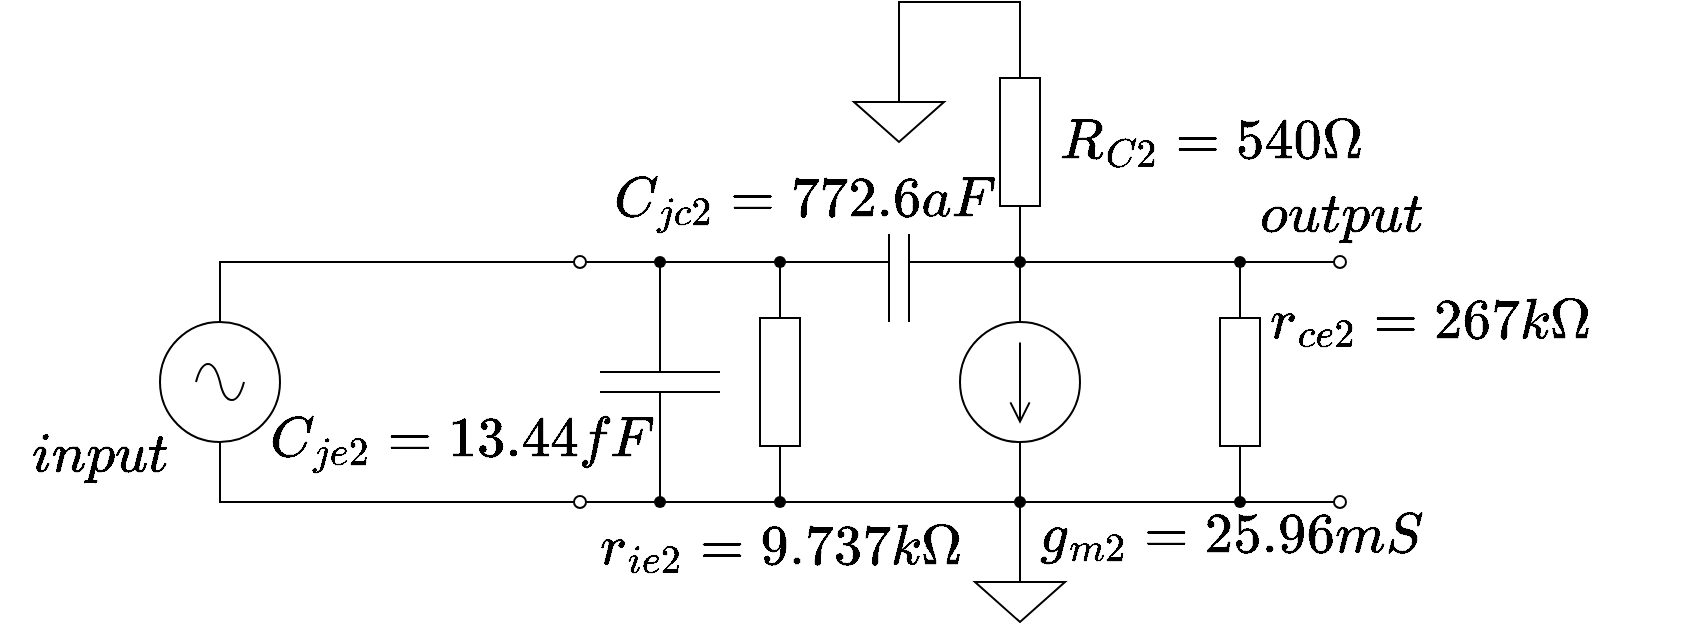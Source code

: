 <mxfile version="20.7.4" type="device"><diagram name="ページ1" id="dezoXVYrRuBBZe5tW2oC"><mxGraphModel dx="472" dy="827" grid="1" gridSize="10" guides="1" tooltips="1" connect="1" arrows="1" fold="1" page="1" pageScale="1" pageWidth="1169" pageHeight="827" math="1" shadow="0"><root><mxCell id="0"/><mxCell id="1" parent="0"/><mxCell id="YcaEQ2tRxI7V3H4xQByp-150" value="&lt;span style=&quot;font-size: 24px;&quot;&gt;`g_{m2}=25.96 mS`&lt;/span&gt;" style="text;html=1;align=center;verticalAlign=middle;resizable=0;points=[];autosize=1;strokeColor=none;fillColor=none;fontSize=11;fontFamily=Helvetica;fontColor=default;labelBackgroundColor=default;" parent="1" vertex="1"><mxGeometry x="730" y="317" width="230" height="40" as="geometry"/></mxCell><mxCell id="YcaEQ2tRxI7V3H4xQByp-148" style="edgeStyle=orthogonalEdgeStyle;rounded=0;orthogonalLoop=1;jettySize=auto;html=1;exitX=0.5;exitY=0;exitDx=0;exitDy=0;entryX=0;entryY=0.5;entryDx=0;entryDy=0;strokeColor=default;align=center;verticalAlign=middle;fontFamily=Helvetica;fontSize=11;fontColor=default;labelBackgroundColor=default;endArrow=none;endFill=0;exitPerimeter=0;" parent="1" source="jnMlaa6AlXuDZ1RHtGpN-1" target="YcaEQ2tRxI7V3H4xQByp-89" edge="1"><mxGeometry relative="1" as="geometry"><mxPoint x="483" y="200" as="sourcePoint"/></mxGeometry></mxCell><mxCell id="YcaEQ2tRxI7V3H4xQByp-84" style="edgeStyle=orthogonalEdgeStyle;rounded=0;orthogonalLoop=1;jettySize=auto;html=1;exitX=0;exitY=0.5;exitDx=0;exitDy=0;exitPerimeter=0;entryX=1;entryY=0.5;entryDx=0;entryDy=0;strokeColor=default;align=center;verticalAlign=middle;fontFamily=Helvetica;fontSize=11;fontColor=default;labelBackgroundColor=default;endArrow=none;endFill=0;" parent="1" target="YcaEQ2tRxI7V3H4xQByp-105" edge="1"><mxGeometry relative="1" as="geometry"><mxPoint x="890" y="200" as="sourcePoint"/></mxGeometry></mxCell><mxCell id="YcaEQ2tRxI7V3H4xQByp-85" value="" style="pointerEvents=1;verticalLabelPosition=bottom;shadow=0;dashed=0;align=center;html=1;verticalAlign=top;shape=mxgraph.electrical.signal_sources.source;aspect=fixed;points=[[0.5,0,0],[1,0.5,0],[0.5,1,0],[0,0.5,0]];elSignalType=dc1;direction=south;" parent="1" vertex="1"><mxGeometry x="710" y="230" width="60" height="60" as="geometry"/></mxCell><mxCell id="YcaEQ2tRxI7V3H4xQByp-86" value="" style="pointerEvents=1;verticalLabelPosition=bottom;shadow=0;dashed=0;align=center;html=1;verticalAlign=top;shape=mxgraph.electrical.resistors.resistor_1;direction=south;" parent="1" vertex="1"><mxGeometry x="840" y="210" width="20" height="100" as="geometry"/></mxCell><mxCell id="YcaEQ2tRxI7V3H4xQByp-87" value="" style="pointerEvents=1;verticalLabelPosition=bottom;shadow=0;dashed=0;align=center;html=1;verticalAlign=top;shape=mxgraph.electrical.resistors.resistor_1;direction=south;" parent="1" vertex="1"><mxGeometry x="610" y="210" width="20" height="100" as="geometry"/></mxCell><mxCell id="YcaEQ2tRxI7V3H4xQByp-88" value="" style="pointerEvents=1;verticalLabelPosition=bottom;shadow=0;dashed=0;align=center;html=1;verticalAlign=top;shape=mxgraph.electrical.capacitors.capacitor_1;fontFamily=Helvetica;fontSize=11;fontColor=default;" parent="1" vertex="1"><mxGeometry x="629.5" y="170" width="100" height="60" as="geometry"/></mxCell><mxCell id="YcaEQ2tRxI7V3H4xQByp-89" value="" style="verticalLabelPosition=bottom;shadow=0;dashed=0;align=center;html=1;verticalAlign=top;strokeWidth=1;shape=ellipse;perimeter=ellipsePerimeter;fontFamily=Helvetica;fontSize=11;fontColor=default;aspect=fixed;" parent="1" vertex="1"><mxGeometry x="517" y="197.0" width="6" height="6" as="geometry"/></mxCell><mxCell id="YcaEQ2tRxI7V3H4xQByp-90" value="" style="verticalLabelPosition=bottom;shadow=0;dashed=0;align=center;html=1;verticalAlign=top;strokeWidth=1;shape=ellipse;perimeter=ellipsePerimeter;fontFamily=Helvetica;fontSize=11;fontColor=default;aspect=fixed;" parent="1" vertex="1"><mxGeometry x="517" y="317.0" width="6" height="6" as="geometry"/></mxCell><mxCell id="YcaEQ2tRxI7V3H4xQByp-91" value="" style="shape=waypoint;sketch=0;fillStyle=solid;size=6;pointerEvents=1;points=[];fillColor=none;resizable=0;rotatable=0;perimeter=centerPerimeter;snapToPoint=1;fontFamily=Helvetica;fontSize=11;fontColor=default;" parent="1" vertex="1"><mxGeometry x="610" y="190" width="20" height="20" as="geometry"/></mxCell><mxCell id="YcaEQ2tRxI7V3H4xQByp-92" style="edgeStyle=orthogonalEdgeStyle;rounded=0;orthogonalLoop=1;jettySize=auto;html=1;exitX=0;exitY=0.5;exitDx=0;exitDy=0;exitPerimeter=0;entryX=1;entryY=0.9;entryDx=0;entryDy=0;entryPerimeter=0;strokeColor=default;align=center;verticalAlign=middle;fontFamily=Helvetica;fontSize=11;fontColor=default;labelBackgroundColor=default;endArrow=none;endFill=0;" parent="1" source="YcaEQ2tRxI7V3H4xQByp-87" target="YcaEQ2tRxI7V3H4xQByp-91" edge="1"><mxGeometry relative="1" as="geometry"/></mxCell><mxCell id="YcaEQ2tRxI7V3H4xQByp-93" value="" style="shape=waypoint;sketch=0;fillStyle=solid;size=6;pointerEvents=1;points=[];fillColor=none;resizable=0;rotatable=0;perimeter=centerPerimeter;snapToPoint=1;fontFamily=Helvetica;fontSize=11;fontColor=default;" parent="1" vertex="1"><mxGeometry x="610" y="310" width="20" height="20" as="geometry"/></mxCell><mxCell id="YcaEQ2tRxI7V3H4xQByp-94" style="edgeStyle=orthogonalEdgeStyle;rounded=0;orthogonalLoop=1;jettySize=auto;html=1;exitX=1;exitY=0.5;exitDx=0;exitDy=0;exitPerimeter=0;entryX=0.58;entryY=-0.01;entryDx=0;entryDy=0;entryPerimeter=0;strokeColor=default;align=center;verticalAlign=middle;fontFamily=Helvetica;fontSize=11;fontColor=default;labelBackgroundColor=default;endArrow=none;endFill=0;" parent="1" source="YcaEQ2tRxI7V3H4xQByp-87" target="YcaEQ2tRxI7V3H4xQByp-93" edge="1"><mxGeometry relative="1" as="geometry"/></mxCell><mxCell id="YcaEQ2tRxI7V3H4xQByp-95" value="" style="shape=waypoint;sketch=0;fillStyle=solid;size=6;pointerEvents=1;points=[];fillColor=none;resizable=0;rotatable=0;perimeter=centerPerimeter;snapToPoint=1;fontFamily=Helvetica;fontSize=11;fontColor=default;labelBackgroundColor=default;" parent="1" vertex="1"><mxGeometry x="730" y="190" width="20" height="20" as="geometry"/></mxCell><mxCell id="YcaEQ2tRxI7V3H4xQByp-96" value="" style="shape=waypoint;sketch=0;fillStyle=solid;size=6;pointerEvents=1;points=[];fillColor=none;resizable=0;rotatable=0;perimeter=centerPerimeter;snapToPoint=1;fontFamily=Helvetica;fontSize=11;fontColor=default;labelBackgroundColor=default;" parent="1" vertex="1"><mxGeometry x="730" y="310" width="20" height="20" as="geometry"/></mxCell><mxCell id="YcaEQ2tRxI7V3H4xQByp-97" style="edgeStyle=orthogonalEdgeStyle;rounded=0;orthogonalLoop=1;jettySize=auto;html=1;exitX=1;exitY=0.5;exitDx=0;exitDy=0;exitPerimeter=0;entryX=-0.08;entryY=0.56;entryDx=0;entryDy=0;entryPerimeter=0;strokeColor=default;align=center;verticalAlign=middle;fontFamily=Helvetica;fontSize=11;fontColor=default;labelBackgroundColor=default;endArrow=none;endFill=0;" parent="1" source="YcaEQ2tRxI7V3H4xQByp-88" target="YcaEQ2tRxI7V3H4xQByp-95" edge="1"><mxGeometry relative="1" as="geometry"/></mxCell><mxCell id="YcaEQ2tRxI7V3H4xQByp-98" style="edgeStyle=orthogonalEdgeStyle;rounded=0;orthogonalLoop=1;jettySize=auto;html=1;exitX=0;exitY=0.5;exitDx=0;exitDy=0;exitPerimeter=0;entryX=0.5;entryY=1.04;entryDx=0;entryDy=0;entryPerimeter=0;strokeColor=default;align=center;verticalAlign=middle;fontFamily=Helvetica;fontSize=11;fontColor=default;labelBackgroundColor=default;endArrow=none;endFill=0;" parent="1" source="YcaEQ2tRxI7V3H4xQByp-85" target="YcaEQ2tRxI7V3H4xQByp-95" edge="1"><mxGeometry relative="1" as="geometry"/></mxCell><mxCell id="YcaEQ2tRxI7V3H4xQByp-99" style="edgeStyle=orthogonalEdgeStyle;rounded=0;orthogonalLoop=1;jettySize=auto;html=1;exitX=1;exitY=0.5;exitDx=0;exitDy=0;exitPerimeter=0;entryX=0.62;entryY=0.1;entryDx=0;entryDy=0;entryPerimeter=0;strokeColor=default;align=center;verticalAlign=middle;fontFamily=Helvetica;fontSize=11;fontColor=default;labelBackgroundColor=default;endArrow=none;endFill=0;" parent="1" source="YcaEQ2tRxI7V3H4xQByp-85" target="YcaEQ2tRxI7V3H4xQByp-96" edge="1"><mxGeometry relative="1" as="geometry"/></mxCell><mxCell id="YcaEQ2tRxI7V3H4xQByp-100" style="edgeStyle=orthogonalEdgeStyle;rounded=0;orthogonalLoop=1;jettySize=auto;html=1;entryX=-0.08;entryY=0.5;entryDx=0;entryDy=0;entryPerimeter=0;strokeColor=default;align=center;verticalAlign=middle;fontFamily=Helvetica;fontSize=11;fontColor=default;labelBackgroundColor=default;endArrow=none;endFill=0;" parent="1" source="YcaEQ2tRxI7V3H4xQByp-93" target="YcaEQ2tRxI7V3H4xQByp-96" edge="1"><mxGeometry relative="1" as="geometry"/></mxCell><mxCell id="YcaEQ2tRxI7V3H4xQByp-101" style="edgeStyle=orthogonalEdgeStyle;rounded=0;orthogonalLoop=1;jettySize=auto;html=1;entryX=0;entryY=0.5;entryDx=0;entryDy=0;strokeColor=default;align=center;verticalAlign=middle;fontFamily=Helvetica;fontSize=11;fontColor=default;labelBackgroundColor=default;endArrow=none;endFill=0;" parent="1" source="YcaEQ2tRxI7V3H4xQByp-102" target="YcaEQ2tRxI7V3H4xQByp-105" edge="1"><mxGeometry relative="1" as="geometry"/></mxCell><mxCell id="YcaEQ2tRxI7V3H4xQByp-102" value="" style="shape=waypoint;sketch=0;fillStyle=solid;size=6;pointerEvents=1;points=[];fillColor=none;resizable=0;rotatable=0;perimeter=centerPerimeter;snapToPoint=1;fontFamily=Helvetica;fontSize=11;fontColor=default;labelBackgroundColor=default;" parent="1" vertex="1"><mxGeometry x="840" y="190" width="20" height="20" as="geometry"/></mxCell><mxCell id="YcaEQ2tRxI7V3H4xQByp-103" style="edgeStyle=orthogonalEdgeStyle;rounded=0;orthogonalLoop=1;jettySize=auto;html=1;exitX=0;exitY=0.5;exitDx=0;exitDy=0;exitPerimeter=0;entryX=0.64;entryY=1;entryDx=0;entryDy=0;entryPerimeter=0;strokeColor=default;align=center;verticalAlign=middle;fontFamily=Helvetica;fontSize=11;fontColor=default;labelBackgroundColor=default;endArrow=none;endFill=0;" parent="1" source="YcaEQ2tRxI7V3H4xQByp-86" target="YcaEQ2tRxI7V3H4xQByp-102" edge="1"><mxGeometry relative="1" as="geometry"/></mxCell><mxCell id="YcaEQ2tRxI7V3H4xQByp-104" style="edgeStyle=orthogonalEdgeStyle;rounded=0;orthogonalLoop=1;jettySize=auto;html=1;entryX=1.04;entryY=0.72;entryDx=0;entryDy=0;entryPerimeter=0;strokeColor=default;align=center;verticalAlign=middle;fontFamily=Helvetica;fontSize=11;fontColor=default;labelBackgroundColor=default;endArrow=none;endFill=0;" parent="1" source="YcaEQ2tRxI7V3H4xQByp-102" target="YcaEQ2tRxI7V3H4xQByp-95" edge="1"><mxGeometry relative="1" as="geometry"/></mxCell><mxCell id="YcaEQ2tRxI7V3H4xQByp-105" value="" style="verticalLabelPosition=bottom;shadow=0;dashed=0;align=center;html=1;verticalAlign=top;strokeWidth=1;shape=ellipse;perimeter=ellipsePerimeter;fontFamily=Helvetica;fontSize=11;fontColor=default;aspect=fixed;" parent="1" vertex="1"><mxGeometry x="897" y="197.0" width="6" height="6" as="geometry"/></mxCell><mxCell id="YcaEQ2tRxI7V3H4xQByp-106" value="" style="verticalLabelPosition=bottom;shadow=0;dashed=0;align=center;html=1;verticalAlign=top;strokeWidth=1;shape=ellipse;perimeter=ellipsePerimeter;fontFamily=Helvetica;fontSize=11;fontColor=default;aspect=fixed;" parent="1" vertex="1"><mxGeometry x="897" y="317.0" width="6" height="6" as="geometry"/></mxCell><mxCell id="YcaEQ2tRxI7V3H4xQByp-107" style="edgeStyle=orthogonalEdgeStyle;rounded=0;orthogonalLoop=1;jettySize=auto;html=1;entryX=0;entryY=0.5;entryDx=0;entryDy=0;strokeColor=default;align=center;verticalAlign=middle;fontFamily=Helvetica;fontSize=11;fontColor=default;labelBackgroundColor=default;endArrow=none;endFill=0;" parent="1" source="YcaEQ2tRxI7V3H4xQByp-108" target="YcaEQ2tRxI7V3H4xQByp-106" edge="1"><mxGeometry relative="1" as="geometry"/></mxCell><mxCell id="YcaEQ2tRxI7V3H4xQByp-108" value="" style="shape=waypoint;sketch=0;fillStyle=solid;size=6;pointerEvents=1;points=[];fillColor=none;resizable=0;rotatable=0;perimeter=centerPerimeter;snapToPoint=1;fontFamily=Helvetica;fontSize=11;fontColor=default;labelBackgroundColor=default;" parent="1" vertex="1"><mxGeometry x="840" y="310" width="20" height="20" as="geometry"/></mxCell><mxCell id="YcaEQ2tRxI7V3H4xQByp-109" style="edgeStyle=orthogonalEdgeStyle;rounded=0;orthogonalLoop=1;jettySize=auto;html=1;exitX=1;exitY=0.5;exitDx=0;exitDy=0;exitPerimeter=0;entryX=0.6;entryY=0.05;entryDx=0;entryDy=0;entryPerimeter=0;strokeColor=default;align=center;verticalAlign=middle;fontFamily=Helvetica;fontSize=11;fontColor=default;labelBackgroundColor=default;endArrow=none;endFill=0;" parent="1" source="YcaEQ2tRxI7V3H4xQByp-86" target="YcaEQ2tRxI7V3H4xQByp-108" edge="1"><mxGeometry relative="1" as="geometry"/></mxCell><mxCell id="YcaEQ2tRxI7V3H4xQByp-110" style="edgeStyle=orthogonalEdgeStyle;rounded=0;orthogonalLoop=1;jettySize=auto;html=1;entryX=1.017;entryY=0.456;entryDx=0;entryDy=0;entryPerimeter=0;strokeColor=default;align=center;verticalAlign=middle;fontFamily=Helvetica;fontSize=11;fontColor=default;labelBackgroundColor=default;endArrow=none;endFill=0;" parent="1" source="YcaEQ2tRxI7V3H4xQByp-108" target="YcaEQ2tRxI7V3H4xQByp-96" edge="1"><mxGeometry relative="1" as="geometry"/></mxCell><mxCell id="YcaEQ2tRxI7V3H4xQByp-111" style="edgeStyle=orthogonalEdgeStyle;rounded=0;orthogonalLoop=1;jettySize=auto;html=1;exitX=0;exitY=0.5;exitDx=0;exitDy=0;exitPerimeter=0;entryX=0.93;entryY=0.515;entryDx=0;entryDy=0;entryPerimeter=0;strokeColor=default;align=center;verticalAlign=middle;fontFamily=Helvetica;fontSize=11;fontColor=default;labelBackgroundColor=default;endArrow=none;endFill=0;" parent="1" source="YcaEQ2tRxI7V3H4xQByp-88" target="YcaEQ2tRxI7V3H4xQByp-91" edge="1"><mxGeometry relative="1" as="geometry"/></mxCell><mxCell id="YcaEQ2tRxI7V3H4xQByp-112" value="" style="pointerEvents=1;verticalLabelPosition=bottom;shadow=0;dashed=0;align=center;html=1;verticalAlign=top;shape=mxgraph.electrical.resistors.resistor_1;direction=south;" parent="1" vertex="1"><mxGeometry x="730" y="90" width="20" height="100" as="geometry"/></mxCell><mxCell id="YcaEQ2tRxI7V3H4xQByp-113" style="edgeStyle=orthogonalEdgeStyle;rounded=0;orthogonalLoop=1;jettySize=auto;html=1;exitX=1;exitY=0.5;exitDx=0;exitDy=0;exitPerimeter=0;entryX=0.545;entryY=0.073;entryDx=0;entryDy=0;entryPerimeter=0;strokeColor=default;align=center;verticalAlign=middle;fontFamily=Helvetica;fontSize=11;fontColor=default;labelBackgroundColor=default;endArrow=none;endFill=0;" parent="1" source="YcaEQ2tRxI7V3H4xQByp-112" target="YcaEQ2tRxI7V3H4xQByp-95" edge="1"><mxGeometry relative="1" as="geometry"/></mxCell><mxCell id="YcaEQ2tRxI7V3H4xQByp-114" value="" style="pointerEvents=1;verticalLabelPosition=bottom;shadow=0;dashed=0;align=center;html=1;verticalAlign=top;shape=mxgraph.electrical.signal_sources.signal_ground;fontFamily=Helvetica;fontSize=24;fontColor=default;labelBackgroundColor=default;" parent="1" vertex="1"><mxGeometry x="657" y="110" width="45" height="30" as="geometry"/></mxCell><mxCell id="YcaEQ2tRxI7V3H4xQByp-115" style="edgeStyle=orthogonalEdgeStyle;rounded=0;orthogonalLoop=1;jettySize=auto;html=1;exitX=0;exitY=0.5;exitDx=0;exitDy=0;exitPerimeter=0;entryX=0.5;entryY=0;entryDx=0;entryDy=0;entryPerimeter=0;strokeColor=default;align=center;verticalAlign=middle;fontFamily=Helvetica;fontSize=11;fontColor=default;labelBackgroundColor=default;endArrow=none;endFill=0;" parent="1" source="YcaEQ2tRxI7V3H4xQByp-112" target="YcaEQ2tRxI7V3H4xQByp-114" edge="1"><mxGeometry relative="1" as="geometry"/></mxCell><mxCell id="YcaEQ2tRxI7V3H4xQByp-116" value="" style="pointerEvents=1;verticalLabelPosition=bottom;shadow=0;dashed=0;align=center;html=1;verticalAlign=top;shape=mxgraph.electrical.capacitors.capacitor_1;fontFamily=Helvetica;fontSize=11;fontColor=default;direction=south;" parent="1" vertex="1"><mxGeometry x="530" y="210" width="60" height="100" as="geometry"/></mxCell><mxCell id="YcaEQ2tRxI7V3H4xQByp-117" value="" style="shape=waypoint;sketch=0;fillStyle=solid;size=6;pointerEvents=1;points=[];fillColor=none;resizable=0;rotatable=0;perimeter=centerPerimeter;snapToPoint=1;fontFamily=Helvetica;fontSize=11;fontColor=default;" parent="1" vertex="1"><mxGeometry x="550" y="310" width="20" height="20" as="geometry"/></mxCell><mxCell id="YcaEQ2tRxI7V3H4xQByp-118" value="" style="shape=waypoint;sketch=0;fillStyle=solid;size=6;pointerEvents=1;points=[];fillColor=none;resizable=0;rotatable=0;perimeter=centerPerimeter;snapToPoint=1;fontFamily=Helvetica;fontSize=11;fontColor=default;" parent="1" vertex="1"><mxGeometry x="550" y="190" width="20" height="20" as="geometry"/></mxCell><mxCell id="YcaEQ2tRxI7V3H4xQByp-119" style="edgeStyle=orthogonalEdgeStyle;rounded=0;orthogonalLoop=1;jettySize=auto;html=1;exitX=0;exitY=0.5;exitDx=0;exitDy=0;exitPerimeter=0;entryX=0.892;entryY=0.777;entryDx=0;entryDy=0;entryPerimeter=0;strokeColor=default;align=center;verticalAlign=middle;fontFamily=Helvetica;fontSize=11;fontColor=default;labelBackgroundColor=default;endArrow=none;endFill=0;" parent="1" source="YcaEQ2tRxI7V3H4xQByp-116" target="YcaEQ2tRxI7V3H4xQByp-118" edge="1"><mxGeometry relative="1" as="geometry"/></mxCell><mxCell id="YcaEQ2tRxI7V3H4xQByp-120" style="edgeStyle=orthogonalEdgeStyle;rounded=0;orthogonalLoop=1;jettySize=auto;html=1;exitX=1;exitY=0.5;exitDx=0;exitDy=0;exitPerimeter=0;entryX=0.633;entryY=-0.021;entryDx=0;entryDy=0;entryPerimeter=0;strokeColor=default;align=center;verticalAlign=middle;fontFamily=Helvetica;fontSize=11;fontColor=default;labelBackgroundColor=default;endArrow=none;endFill=0;" parent="1" source="YcaEQ2tRxI7V3H4xQByp-116" target="YcaEQ2tRxI7V3H4xQByp-117" edge="1"><mxGeometry relative="1" as="geometry"/></mxCell><mxCell id="YcaEQ2tRxI7V3H4xQByp-121" style="edgeStyle=orthogonalEdgeStyle;rounded=0;orthogonalLoop=1;jettySize=auto;html=1;entryX=1.046;entryY=0.546;entryDx=0;entryDy=0;entryPerimeter=0;strokeColor=default;align=center;verticalAlign=middle;fontFamily=Helvetica;fontSize=11;fontColor=default;labelBackgroundColor=default;endArrow=none;endFill=0;" parent="1" source="YcaEQ2tRxI7V3H4xQByp-93" target="YcaEQ2tRxI7V3H4xQByp-117" edge="1"><mxGeometry relative="1" as="geometry"/></mxCell><mxCell id="YcaEQ2tRxI7V3H4xQByp-122" style="edgeStyle=orthogonalEdgeStyle;rounded=0;orthogonalLoop=1;jettySize=auto;html=1;exitX=1;exitY=0.5;exitDx=0;exitDy=0;entryX=-0.002;entryY=0.479;entryDx=0;entryDy=0;entryPerimeter=0;strokeColor=default;align=center;verticalAlign=middle;fontFamily=Helvetica;fontSize=11;fontColor=default;labelBackgroundColor=default;endArrow=none;endFill=0;" parent="1" source="YcaEQ2tRxI7V3H4xQByp-90" target="YcaEQ2tRxI7V3H4xQByp-117" edge="1"><mxGeometry relative="1" as="geometry"/></mxCell><mxCell id="YcaEQ2tRxI7V3H4xQByp-123" style="edgeStyle=orthogonalEdgeStyle;rounded=0;orthogonalLoop=1;jettySize=auto;html=1;entryX=0.94;entryY=0.556;entryDx=0;entryDy=0;entryPerimeter=0;strokeColor=default;align=center;verticalAlign=middle;fontFamily=Helvetica;fontSize=11;fontColor=default;labelBackgroundColor=default;endArrow=none;endFill=0;" parent="1" source="YcaEQ2tRxI7V3H4xQByp-91" target="YcaEQ2tRxI7V3H4xQByp-118" edge="1"><mxGeometry relative="1" as="geometry"/></mxCell><mxCell id="YcaEQ2tRxI7V3H4xQByp-124" style="edgeStyle=orthogonalEdgeStyle;rounded=0;orthogonalLoop=1;jettySize=auto;html=1;exitX=1;exitY=0.5;exitDx=0;exitDy=0;entryX=0.056;entryY=0.45;entryDx=0;entryDy=0;entryPerimeter=0;strokeColor=default;align=center;verticalAlign=middle;fontFamily=Helvetica;fontSize=11;fontColor=default;labelBackgroundColor=default;endArrow=none;endFill=0;" parent="1" source="YcaEQ2tRxI7V3H4xQByp-89" target="YcaEQ2tRxI7V3H4xQByp-118" edge="1"><mxGeometry relative="1" as="geometry"/></mxCell><mxCell id="YcaEQ2tRxI7V3H4xQByp-126" value="" style="pointerEvents=1;verticalLabelPosition=bottom;shadow=0;dashed=0;align=center;html=1;verticalAlign=top;shape=mxgraph.electrical.signal_sources.signal_ground;fontFamily=Helvetica;fontSize=24;fontColor=default;labelBackgroundColor=default;" parent="1" vertex="1"><mxGeometry x="717.5" y="350" width="45" height="30" as="geometry"/></mxCell><mxCell id="YcaEQ2tRxI7V3H4xQByp-127" style="edgeStyle=orthogonalEdgeStyle;rounded=0;orthogonalLoop=1;jettySize=auto;html=1;entryX=0.5;entryY=0;entryDx=0;entryDy=0;entryPerimeter=0;strokeColor=default;align=center;verticalAlign=middle;fontFamily=Helvetica;fontSize=11;fontColor=default;labelBackgroundColor=default;endArrow=none;endFill=0;" parent="1" source="YcaEQ2tRxI7V3H4xQByp-96" target="YcaEQ2tRxI7V3H4xQByp-126" edge="1"><mxGeometry relative="1" as="geometry"/></mxCell><mxCell id="YcaEQ2tRxI7V3H4xQByp-147" value="&lt;span style=&quot;font-size: 24px;&quot;&gt;`C_{je2}=13.44 fF`&lt;/span&gt;" style="text;html=1;align=center;verticalAlign=middle;resizable=0;points=[];autosize=1;strokeColor=none;fillColor=none;fontSize=11;fontFamily=Helvetica;fontColor=default;labelBackgroundColor=default;" parent="1" vertex="1"><mxGeometry x="350" y="270" width="220" height="40" as="geometry"/></mxCell><mxCell id="YcaEQ2tRxI7V3H4xQByp-149" value="&lt;span style=&quot;font-size: 24px;&quot;&gt;`r_{ce2}=267 k\Omega`&lt;/span&gt;" style="text;html=1;align=center;verticalAlign=middle;resizable=0;points=[];autosize=1;strokeColor=none;fillColor=none;fontSize=11;fontFamily=Helvetica;fontColor=default;labelBackgroundColor=default;" parent="1" vertex="1"><mxGeometry x="810" y="210" width="270" height="40" as="geometry"/></mxCell><mxCell id="YcaEQ2tRxI7V3H4xQByp-151" value="&lt;span style=&quot;font-size: 24px;&quot;&gt;`r_{ie2}=9.737 k\Omega`&lt;/span&gt;" style="text;html=1;align=center;verticalAlign=middle;resizable=0;points=[];autosize=1;strokeColor=none;fillColor=none;fontSize=11;fontFamily=Helvetica;fontColor=default;labelBackgroundColor=default;" parent="1" vertex="1"><mxGeometry x="475" y="323" width="290" height="40" as="geometry"/></mxCell><mxCell id="YcaEQ2tRxI7V3H4xQByp-152" value="&lt;span style=&quot;font-size: 24px;&quot;&gt;`C_{jc2}=772.6 aF`&lt;/span&gt;" style="text;html=1;align=center;verticalAlign=middle;resizable=0;points=[];autosize=1;strokeColor=none;fillColor=none;fontSize=11;fontFamily=Helvetica;fontColor=default;labelBackgroundColor=default;" parent="1" vertex="1"><mxGeometry x="517" y="150" width="230" height="40" as="geometry"/></mxCell><mxCell id="YcaEQ2tRxI7V3H4xQByp-153" value="&lt;span style=&quot;font-size: 24px;&quot;&gt;`R_{C2}= 540 \Omega`&lt;/span&gt;" style="text;html=1;align=center;verticalAlign=middle;resizable=0;points=[];autosize=1;strokeColor=none;fillColor=none;fontSize=11;fontFamily=Helvetica;fontColor=default;labelBackgroundColor=default;" parent="1" vertex="1"><mxGeometry x="700" y="120" width="270" height="40" as="geometry"/></mxCell><mxCell id="YcaEQ2tRxI7V3H4xQByp-158" value="&lt;span style=&quot;font-size: 24px;&quot;&gt;`output`&lt;/span&gt;" style="text;html=1;align=center;verticalAlign=middle;resizable=0;points=[];autosize=1;strokeColor=none;fillColor=none;fontSize=11;fontFamily=Helvetica;fontColor=default;labelBackgroundColor=default;" parent="1" vertex="1"><mxGeometry x="845" y="157" width="110" height="40" as="geometry"/></mxCell><mxCell id="jnMlaa6AlXuDZ1RHtGpN-1" value="" style="pointerEvents=1;verticalLabelPosition=bottom;shadow=0;dashed=0;align=center;html=1;verticalAlign=top;shape=mxgraph.electrical.signal_sources.source;aspect=fixed;points=[[0.5,0,0],[1,0.5,0],[0.5,1,0],[0,0.5,0]];elSignalType=ac;" parent="1" vertex="1"><mxGeometry x="310" y="230" width="60" height="60" as="geometry"/></mxCell><mxCell id="jnMlaa6AlXuDZ1RHtGpN-2" style="edgeStyle=orthogonalEdgeStyle;rounded=0;orthogonalLoop=1;jettySize=auto;html=1;entryX=0.5;entryY=1;entryDx=0;entryDy=0;entryPerimeter=0;endArrow=none;endFill=0;" parent="1" source="YcaEQ2tRxI7V3H4xQByp-90" target="jnMlaa6AlXuDZ1RHtGpN-1" edge="1"><mxGeometry relative="1" as="geometry"/></mxCell><mxCell id="jnMlaa6AlXuDZ1RHtGpN-3" value="&lt;span style=&quot;font-size: 24px;&quot;&gt;`i nput`&lt;/span&gt;" style="text;html=1;align=center;verticalAlign=middle;resizable=0;points=[];autosize=1;strokeColor=none;fillColor=none;fontSize=11;fontFamily=Helvetica;fontColor=default;labelBackgroundColor=default;" parent="1" vertex="1"><mxGeometry x="230" y="277" width="100" height="40" as="geometry"/></mxCell></root></mxGraphModel></diagram></mxfile>